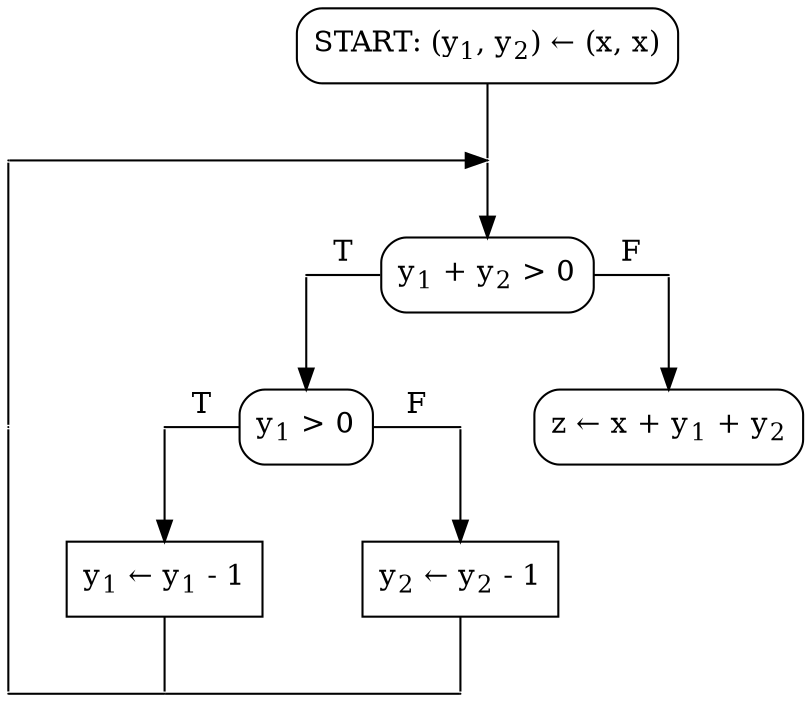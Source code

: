 digraph G{
/* nodes by levels */
node[shape=rectangle];
START[style=rounded, label=<START: (y<sub>1</sub>, y<sub>2</sub>) &larr; (x, x)>];
TEST1[style=rounded, label=<y<sub>1</sub> + y<sub>2</sub> &gt; 0>];
TEST2[style=rounded, label=<y<sub>1</sub> &gt; 0>];
ASSIGN1[label=<y<sub>2</sub> &larr; y<sub>2</sub> - 1>];
ASSIGN2[label=<y<sub>1</sub> &larr; y<sub>1</sub> - 1>];
HALT[style=rounded, label=<z &larr; x + y<sub>1</sub> + y<sub>2</sub>>];

/* edges */
node [shape=point, width=0];
START -> p2 [weight=8, arrowhead=none]; p2 -> TEST1 [weight=8];
{rank = same; p1 -> p2; }
p1 -> p10 [weight=8, arrowhead=none];
{rank = same; p3 -> TEST1 [label="T", arrowhead=none]; TEST1 -> p4 [label="F", arrowhead=none]; }
p3 -> TEST2 [weight=8];
p4 -> HALT [weight=8];

p10 -> p5 [weight=8, style="invis"];
p5 -> TEST2 [label="T", arrowhead=none];
TEST2 -> p6 [label="F", arrowhead=none];
p6 -> HALT [weight=8, style="invis"];
{rank = same; p10; p5; TEST2; p6; HALT; }
p5 -> ASSIGN2 [weight=12];
p6 -> ASSIGN1 [weight=8];
p10 -> p7 [weight=10, arrowhead=none];
{rank=same; ASSIGN2; ASSIGN1; }
ASSIGN2 -> p8 [weight=8, arrowhead=none];
ASSIGN1 -> p9 [weight=8, arrowhead=none];
{ rank=same; p7 -> p8 [arrowhead=none]; p8 -> p9 [arrowhead=none]; }
}
